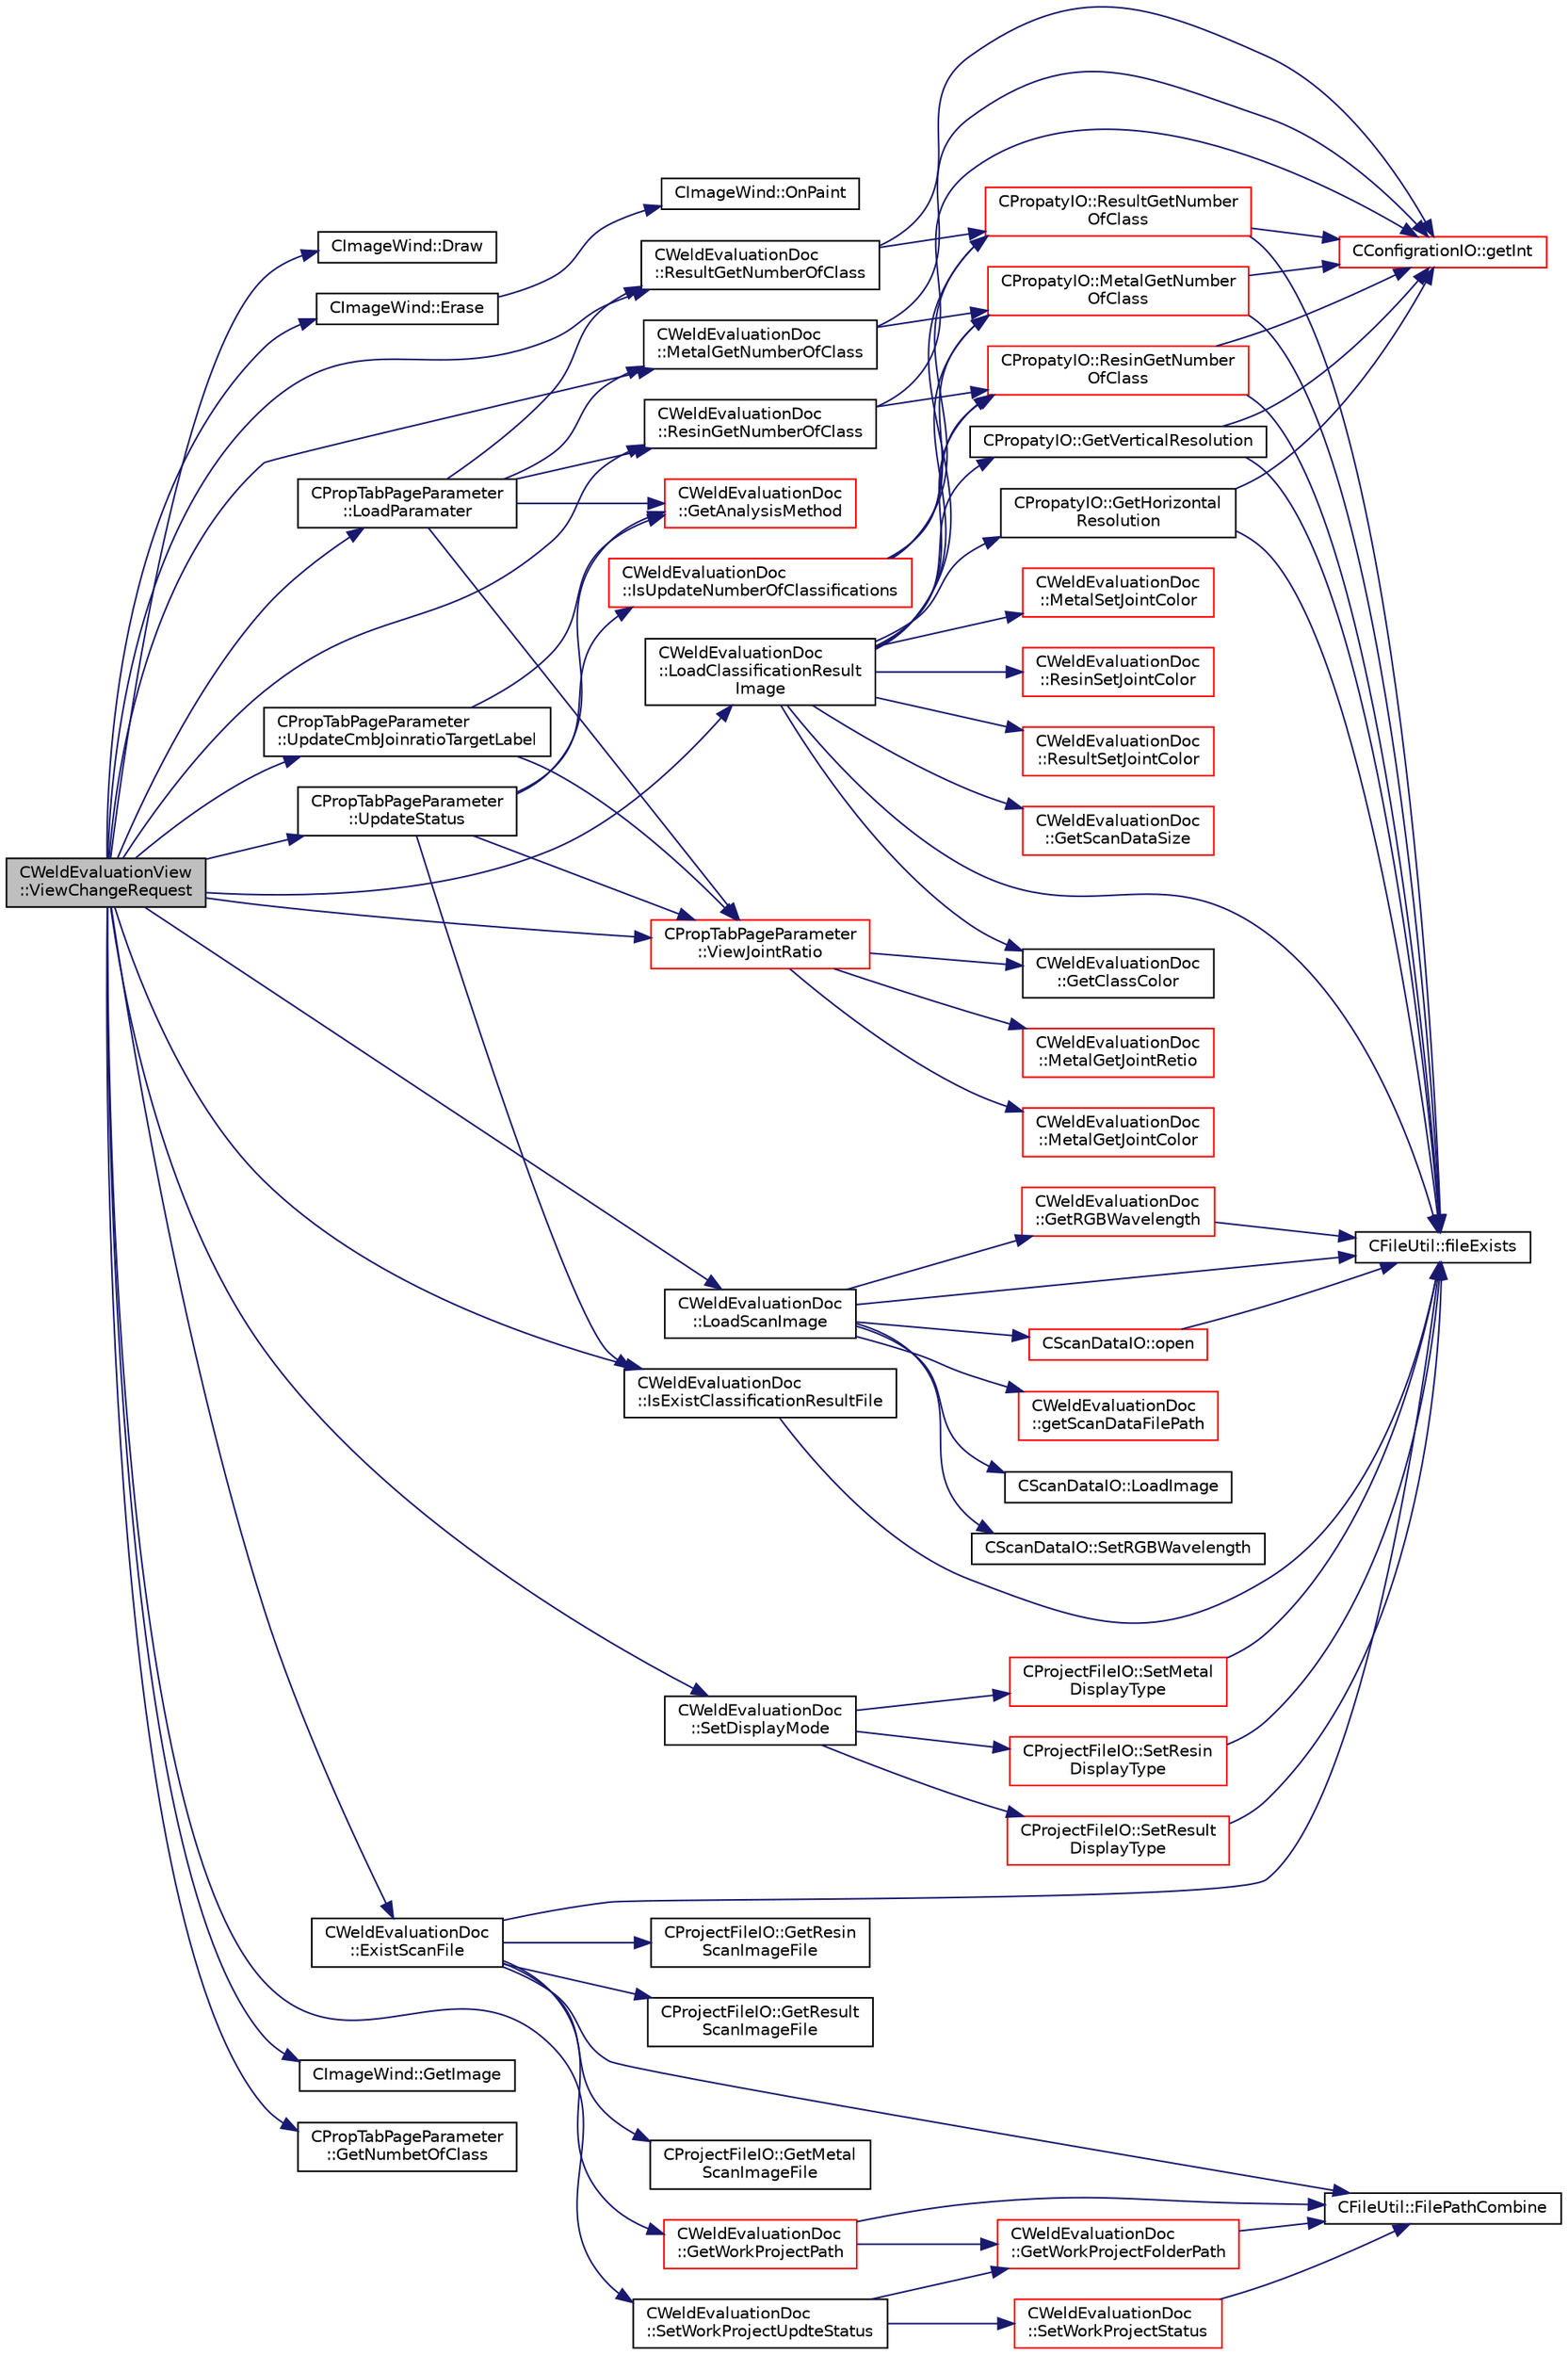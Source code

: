 digraph "CWeldEvaluationView::ViewChangeRequest"
{
 // LATEX_PDF_SIZE
  edge [fontname="Helvetica",fontsize="10",labelfontname="Helvetica",labelfontsize="10"];
  node [fontname="Helvetica",fontsize="10",shape=record];
  rankdir="LR";
  Node1 [label="CWeldEvaluationView\l::ViewChangeRequest",height=0.2,width=0.4,color="black", fillcolor="grey75", style="filled", fontcolor="black",tooltip="表示変更リクエスト"];
  Node1 -> Node2 [color="midnightblue",fontsize="10",style="solid",fontname="Helvetica"];
  Node2 [label="CImageWind::Draw",height=0.2,width=0.4,color="black", fillcolor="white", style="filled",URL="$class_c_image_wind.html#ab902a2f9f2d2db3b00092bfe99fa57f9",tooltip="画像の描画"];
  Node1 -> Node3 [color="midnightblue",fontsize="10",style="solid",fontname="Helvetica"];
  Node3 [label="CImageWind::Erase",height=0.2,width=0.4,color="black", fillcolor="white", style="filled",URL="$class_c_image_wind.html#a08cd8dd08faed0389c0d7483bef8534e",tooltip="画像の削除"];
  Node3 -> Node4 [color="midnightblue",fontsize="10",style="solid",fontname="Helvetica"];
  Node4 [label="CImageWind::OnPaint",height=0.2,width=0.4,color="black", fillcolor="white", style="filled",URL="$class_c_image_wind.html#a92a25e63a400fe2f35e71e913dad63f9",tooltip="描画処理"];
  Node1 -> Node5 [color="midnightblue",fontsize="10",style="solid",fontname="Helvetica"];
  Node5 [label="CWeldEvaluationDoc\l::ExistScanFile",height=0.2,width=0.4,color="black", fillcolor="white", style="filled",URL="$class_c_weld_evaluation_doc.html#a41aafce3ebbfa44a9741100ed1134583",tooltip="スキャンファイルの設定有無判定"];
  Node5 -> Node6 [color="midnightblue",fontsize="10",style="solid",fontname="Helvetica"];
  Node6 [label="CFileUtil::fileExists",height=0.2,width=0.4,color="black", fillcolor="white", style="filled",URL="$class_c_file_util.html#a9a8b3e89af30c1826d518719aad2c3df",tooltip="ファイルが存在するかを確認する"];
  Node5 -> Node7 [color="midnightblue",fontsize="10",style="solid",fontname="Helvetica"];
  Node7 [label="CFileUtil::FilePathCombine",height=0.2,width=0.4,color="black", fillcolor="white", style="filled",URL="$class_c_file_util.html#abc548d0aa8583bfd6f185c08711b1ec7",tooltip="ファイルパスの作成"];
  Node5 -> Node8 [color="midnightblue",fontsize="10",style="solid",fontname="Helvetica"];
  Node8 [label="CProjectFileIO::GetMetal\lScanImageFile",height=0.2,width=0.4,color="black", fillcolor="white", style="filled",URL="$class_c_project_file_i_o.html#a9b2b2b42f5c25ec3e352dd5b2226b8a2",tooltip="金属面スキャン画像ファイル名の取得"];
  Node5 -> Node9 [color="midnightblue",fontsize="10",style="solid",fontname="Helvetica"];
  Node9 [label="CProjectFileIO::GetResin\lScanImageFile",height=0.2,width=0.4,color="black", fillcolor="white", style="filled",URL="$class_c_project_file_i_o.html#a4c86e9e72a5fdb38be8698a214f4a21e",tooltip="樹脂面スキャン画像ファイル名の取得"];
  Node5 -> Node10 [color="midnightblue",fontsize="10",style="solid",fontname="Helvetica"];
  Node10 [label="CProjectFileIO::GetResult\lScanImageFile",height=0.2,width=0.4,color="black", fillcolor="white", style="filled",URL="$class_c_project_file_i_o.html#ae329fa86b9074317f82eb6fb80d03f37",tooltip="接合結果画像スキャン画像ファイル名の取得"];
  Node5 -> Node11 [color="midnightblue",fontsize="10",style="solid",fontname="Helvetica"];
  Node11 [label="CWeldEvaluationDoc\l::GetWorkProjectPath",height=0.2,width=0.4,color="red", fillcolor="white", style="filled",URL="$class_c_weld_evaluation_doc.html#ab9b811efdecb8b32d42d8eaeba752b23",tooltip="ワークプロジェクトパスの取得"];
  Node11 -> Node7 [color="midnightblue",fontsize="10",style="solid",fontname="Helvetica"];
  Node11 -> Node12 [color="midnightblue",fontsize="10",style="solid",fontname="Helvetica"];
  Node12 [label="CWeldEvaluationDoc\l::GetWorkProjectFolderPath",height=0.2,width=0.4,color="red", fillcolor="white", style="filled",URL="$class_c_weld_evaluation_doc.html#ad87e80d1bd51455408e6b782912c3036",tooltip="ワークプロジェクトのルートパス取得"];
  Node12 -> Node7 [color="midnightblue",fontsize="10",style="solid",fontname="Helvetica"];
  Node1 -> Node17 [color="midnightblue",fontsize="10",style="solid",fontname="Helvetica"];
  Node17 [label="CImageWind::GetImage",height=0.2,width=0.4,color="black", fillcolor="white", style="filled",URL="$class_c_image_wind.html#a045987e886743a084c4ded9bbd279493",tooltip="CImageオブジェクトの取得"];
  Node1 -> Node18 [color="midnightblue",fontsize="10",style="solid",fontname="Helvetica"];
  Node18 [label="CPropTabPageParameter\l::GetNumbetOfClass",height=0.2,width=0.4,color="black", fillcolor="white", style="filled",URL="$class_c_prop_tab_page_parameter.html#ad76d298f37f4f4cff86984feff59c703",tooltip="設定中のクラス数の取得"];
  Node1 -> Node19 [color="midnightblue",fontsize="10",style="solid",fontname="Helvetica"];
  Node19 [label="CWeldEvaluationDoc\l::IsExistClassificationResultFile",height=0.2,width=0.4,color="black", fillcolor="white", style="filled",URL="$class_c_weld_evaluation_doc.html#a1abe4fffe8e272745b3cf9225d36328d",tooltip="分類ファイルの有無判定"];
  Node19 -> Node6 [color="midnightblue",fontsize="10",style="solid",fontname="Helvetica"];
  Node1 -> Node20 [color="midnightblue",fontsize="10",style="solid",fontname="Helvetica"];
  Node20 [label="CWeldEvaluationDoc\l::LoadClassificationResult\lImage",height=0.2,width=0.4,color="black", fillcolor="white", style="filled",URL="$class_c_weld_evaluation_doc.html#a8cccd8cb66df552066d96c31b9255389",tooltip="分類結果の画像データ取得"];
  Node20 -> Node6 [color="midnightblue",fontsize="10",style="solid",fontname="Helvetica"];
  Node20 -> Node21 [color="midnightblue",fontsize="10",style="solid",fontname="Helvetica"];
  Node21 [label="CWeldEvaluationDoc\l::GetClassColor",height=0.2,width=0.4,color="black", fillcolor="white", style="filled",URL="$class_c_weld_evaluation_doc.html#aa987b313bea18fb37c1b7b7c778c0e71",tooltip="クラスに対応する色の取得"];
  Node20 -> Node22 [color="midnightblue",fontsize="10",style="solid",fontname="Helvetica"];
  Node22 [label="CPropatyIO::GetHorizontal\lResolution",height=0.2,width=0.4,color="black", fillcolor="white", style="filled",URL="$class_c_propaty_i_o.html#a39ef807cadcf61a48b387e47ca5bdfde",tooltip="横方向の解像度の取得"];
  Node22 -> Node6 [color="midnightblue",fontsize="10",style="solid",fontname="Helvetica"];
  Node22 -> Node23 [color="midnightblue",fontsize="10",style="solid",fontname="Helvetica"];
  Node23 [label="CConfigrationIO::getInt",height=0.2,width=0.4,color="red", fillcolor="white", style="filled",URL="$class_c_configration_i_o.html#a60d2dbaa282946adcc42ebd04fc08805",tooltip="指定セクションのキー値（整数）を取得"];
  Node20 -> Node24 [color="midnightblue",fontsize="10",style="solid",fontname="Helvetica"];
  Node24 [label="CWeldEvaluationDoc\l::GetScanDataSize",height=0.2,width=0.4,color="red", fillcolor="white", style="filled",URL="$class_c_weld_evaluation_doc.html#a8af3aff5f5a24234512bb784fc4df822",tooltip="プロジェクトからスキャンデータの縦横サイズの取得"];
  Node20 -> Node26 [color="midnightblue",fontsize="10",style="solid",fontname="Helvetica"];
  Node26 [label="CPropatyIO::GetVerticalResolution",height=0.2,width=0.4,color="black", fillcolor="white", style="filled",URL="$class_c_propaty_i_o.html#a6cc4479cfd0b46ed6189985fcf02bbad",tooltip="縦方向の解像度の取得"];
  Node26 -> Node6 [color="midnightblue",fontsize="10",style="solid",fontname="Helvetica"];
  Node26 -> Node23 [color="midnightblue",fontsize="10",style="solid",fontname="Helvetica"];
  Node20 -> Node27 [color="midnightblue",fontsize="10",style="solid",fontname="Helvetica"];
  Node27 [label="CPropatyIO::MetalGetNumber\lOfClass",height=0.2,width=0.4,color="red", fillcolor="white", style="filled",URL="$class_c_propaty_i_o.html#a16a55c3db357af77e875c008c5837dee",tooltip="金属面の分類数の取得"];
  Node27 -> Node6 [color="midnightblue",fontsize="10",style="solid",fontname="Helvetica"];
  Node27 -> Node23 [color="midnightblue",fontsize="10",style="solid",fontname="Helvetica"];
  Node20 -> Node32 [color="midnightblue",fontsize="10",style="solid",fontname="Helvetica"];
  Node32 [label="CWeldEvaluationDoc\l::MetalSetJointColor",height=0.2,width=0.4,color="red", fillcolor="white", style="filled",URL="$class_c_weld_evaluation_doc.html#a0dcfe2f1565b1e4cea83f0ba1deb540c",tooltip="金属面の接合色の設定"];
  Node20 -> Node34 [color="midnightblue",fontsize="10",style="solid",fontname="Helvetica"];
  Node34 [label="CPropatyIO::ResinGetNumber\lOfClass",height=0.2,width=0.4,color="red", fillcolor="white", style="filled",URL="$class_c_propaty_i_o.html#a4ccce7edae07c0d331960ca1104aa375",tooltip="樹脂面の分類数の取得"];
  Node34 -> Node6 [color="midnightblue",fontsize="10",style="solid",fontname="Helvetica"];
  Node34 -> Node23 [color="midnightblue",fontsize="10",style="solid",fontname="Helvetica"];
  Node20 -> Node36 [color="midnightblue",fontsize="10",style="solid",fontname="Helvetica"];
  Node36 [label="CWeldEvaluationDoc\l::ResinSetJointColor",height=0.2,width=0.4,color="red", fillcolor="white", style="filled",URL="$class_c_weld_evaluation_doc.html#aaf723bdc82ec7ede125b473a0ba36672",tooltip="樹脂面の接合色の設定"];
  Node20 -> Node38 [color="midnightblue",fontsize="10",style="solid",fontname="Helvetica"];
  Node38 [label="CPropatyIO::ResultGetNumber\lOfClass",height=0.2,width=0.4,color="red", fillcolor="white", style="filled",URL="$class_c_propaty_i_o.html#a3c255aa66e4a529223b8fc4dcaf4df18",tooltip="接合結果の分類数の取得"];
  Node38 -> Node6 [color="midnightblue",fontsize="10",style="solid",fontname="Helvetica"];
  Node38 -> Node23 [color="midnightblue",fontsize="10",style="solid",fontname="Helvetica"];
  Node20 -> Node40 [color="midnightblue",fontsize="10",style="solid",fontname="Helvetica"];
  Node40 [label="CWeldEvaluationDoc\l::ResultSetJointColor",height=0.2,width=0.4,color="red", fillcolor="white", style="filled",URL="$class_c_weld_evaluation_doc.html#a0f2821f9a37db33b82a9d9dccda92c81",tooltip="接合結果の接合色の設定"];
  Node1 -> Node42 [color="midnightblue",fontsize="10",style="solid",fontname="Helvetica"];
  Node42 [label="CPropTabPageParameter\l::LoadParamater",height=0.2,width=0.4,color="black", fillcolor="white", style="filled",URL="$class_c_prop_tab_page_parameter.html#ad7424d25e6331b63ae51b09453bc61d9",tooltip="パラメータをファイルから読み込む"];
  Node42 -> Node43 [color="midnightblue",fontsize="10",style="solid",fontname="Helvetica"];
  Node43 [label="CWeldEvaluationDoc\l::GetAnalysisMethod",height=0.2,width=0.4,color="red", fillcolor="white", style="filled",URL="$class_c_weld_evaluation_doc.html#ab81bb09791e3edcf133e9bc0321cd4a1",tooltip="解析方法の取得"];
  Node42 -> Node47 [color="midnightblue",fontsize="10",style="solid",fontname="Helvetica"];
  Node47 [label="CWeldEvaluationDoc\l::MetalGetNumberOfClass",height=0.2,width=0.4,color="black", fillcolor="white", style="filled",URL="$class_c_weld_evaluation_doc.html#a3f5f6a5e4e73e405f35dfd789d004e67",tooltip="金属面の分類数の取得"];
  Node47 -> Node23 [color="midnightblue",fontsize="10",style="solid",fontname="Helvetica"];
  Node47 -> Node27 [color="midnightblue",fontsize="10",style="solid",fontname="Helvetica"];
  Node42 -> Node48 [color="midnightblue",fontsize="10",style="solid",fontname="Helvetica"];
  Node48 [label="CWeldEvaluationDoc\l::ResinGetNumberOfClass",height=0.2,width=0.4,color="black", fillcolor="white", style="filled",URL="$class_c_weld_evaluation_doc.html#ab2690e8124c3eed981a213ad89ec2c6f",tooltip="樹脂面の分類数の取得"];
  Node48 -> Node23 [color="midnightblue",fontsize="10",style="solid",fontname="Helvetica"];
  Node48 -> Node34 [color="midnightblue",fontsize="10",style="solid",fontname="Helvetica"];
  Node42 -> Node49 [color="midnightblue",fontsize="10",style="solid",fontname="Helvetica"];
  Node49 [label="CWeldEvaluationDoc\l::ResultGetNumberOfClass",height=0.2,width=0.4,color="black", fillcolor="white", style="filled",URL="$class_c_weld_evaluation_doc.html#a1f6b84e20d4bedc5ceea6d96e9982cec",tooltip="接合結果の分類数の取得"];
  Node49 -> Node23 [color="midnightblue",fontsize="10",style="solid",fontname="Helvetica"];
  Node49 -> Node38 [color="midnightblue",fontsize="10",style="solid",fontname="Helvetica"];
  Node42 -> Node50 [color="midnightblue",fontsize="10",style="solid",fontname="Helvetica"];
  Node50 [label="CPropTabPageParameter\l::ViewJointRatio",height=0.2,width=0.4,color="red", fillcolor="white", style="filled",URL="$class_c_prop_tab_page_parameter.html#a3c8b95628ab676e4aecf65605659478d",tooltip="接合割合の設定"];
  Node50 -> Node21 [color="midnightblue",fontsize="10",style="solid",fontname="Helvetica"];
  Node50 -> Node51 [color="midnightblue",fontsize="10",style="solid",fontname="Helvetica"];
  Node51 [label="CWeldEvaluationDoc\l::MetalGetJointColor",height=0.2,width=0.4,color="red", fillcolor="white", style="filled",URL="$class_c_weld_evaluation_doc.html#a19730c85c70c909cfe2f2cbee95c4c3c",tooltip="金属面の接合色の取得"];
  Node50 -> Node53 [color="midnightblue",fontsize="10",style="solid",fontname="Helvetica"];
  Node53 [label="CWeldEvaluationDoc\l::MetalGetJointRetio",height=0.2,width=0.4,color="red", fillcolor="white", style="filled",URL="$class_c_weld_evaluation_doc.html#a61956e7eb297d683b54230eb2af662de",tooltip="金属面の接合割合の取得"];
  Node1 -> Node64 [color="midnightblue",fontsize="10",style="solid",fontname="Helvetica"];
  Node64 [label="CWeldEvaluationDoc\l::LoadScanImage",height=0.2,width=0.4,color="black", fillcolor="white", style="filled",URL="$class_c_weld_evaluation_doc.html#a7b289ccf358a0ad255596c59196a3bd0",tooltip="スキャンデータイメージの取得"];
  Node64 -> Node6 [color="midnightblue",fontsize="10",style="solid",fontname="Helvetica"];
  Node64 -> Node65 [color="midnightblue",fontsize="10",style="solid",fontname="Helvetica"];
  Node65 [label="CWeldEvaluationDoc\l::GetRGBWavelength",height=0.2,width=0.4,color="red", fillcolor="white", style="filled",URL="$class_c_weld_evaluation_doc.html#ae577258982004882884d764ae48164eb",tooltip="RGBに対応する波長の取得"];
  Node65 -> Node6 [color="midnightblue",fontsize="10",style="solid",fontname="Helvetica"];
  Node64 -> Node66 [color="midnightblue",fontsize="10",style="solid",fontname="Helvetica"];
  Node66 [label="CWeldEvaluationDoc\l::getScanDataFilePath",height=0.2,width=0.4,color="red", fillcolor="white", style="filled",URL="$class_c_weld_evaluation_doc.html#a20f4912ddc5aef772cd12ec334e55f04",tooltip="スキャンデータファイルパス取得"];
  Node64 -> Node68 [color="midnightblue",fontsize="10",style="solid",fontname="Helvetica"];
  Node68 [label="CScanDataIO::LoadImage",height=0.2,width=0.4,color="black", fillcolor="white", style="filled",URL="$class_c_scan_data_i_o.html#a3be95afdfa7914f7a2acbc003048e3ff",tooltip="画像データ取得"];
  Node64 -> Node69 [color="midnightblue",fontsize="10",style="solid",fontname="Helvetica"];
  Node69 [label="CScanDataIO::open",height=0.2,width=0.4,color="red", fillcolor="white", style="filled",URL="$class_c_scan_data_i_o.html#ae86f36b123901fbe038ff0f1669192bd",tooltip="オープン"];
  Node69 -> Node6 [color="midnightblue",fontsize="10",style="solid",fontname="Helvetica"];
  Node64 -> Node80 [color="midnightblue",fontsize="10",style="solid",fontname="Helvetica"];
  Node80 [label="CScanDataIO::SetRGBWavelength",height=0.2,width=0.4,color="black", fillcolor="white", style="filled",URL="$class_c_scan_data_i_o.html#a3ba9d84a8f4d7ee6c78590ac210f41a4",tooltip="カラー波長の設定"];
  Node1 -> Node47 [color="midnightblue",fontsize="10",style="solid",fontname="Helvetica"];
  Node1 -> Node48 [color="midnightblue",fontsize="10",style="solid",fontname="Helvetica"];
  Node1 -> Node49 [color="midnightblue",fontsize="10",style="solid",fontname="Helvetica"];
  Node1 -> Node81 [color="midnightblue",fontsize="10",style="solid",fontname="Helvetica"];
  Node81 [label="CWeldEvaluationDoc\l::SetDisplayMode",height=0.2,width=0.4,color="black", fillcolor="white", style="filled",URL="$class_c_weld_evaluation_doc.html#a8c3734ada4777e97073fd72a094bf46f",tooltip="表示モードの設定"];
  Node81 -> Node82 [color="midnightblue",fontsize="10",style="solid",fontname="Helvetica"];
  Node82 [label="CProjectFileIO::SetMetal\lDisplayType",height=0.2,width=0.4,color="red", fillcolor="white", style="filled",URL="$class_c_project_file_i_o.html#a72febda46d46ce0a691c704a6b1c0e22",tooltip="金属画像表示タイプの設定"];
  Node82 -> Node6 [color="midnightblue",fontsize="10",style="solid",fontname="Helvetica"];
  Node81 -> Node83 [color="midnightblue",fontsize="10",style="solid",fontname="Helvetica"];
  Node83 [label="CProjectFileIO::SetResin\lDisplayType",height=0.2,width=0.4,color="red", fillcolor="white", style="filled",URL="$class_c_project_file_i_o.html#a3423e2b69573bdb6fbcb3378eab42d18",tooltip="樹脂画像表示タイプの設定"];
  Node83 -> Node6 [color="midnightblue",fontsize="10",style="solid",fontname="Helvetica"];
  Node81 -> Node84 [color="midnightblue",fontsize="10",style="solid",fontname="Helvetica"];
  Node84 [label="CProjectFileIO::SetResult\lDisplayType",height=0.2,width=0.4,color="red", fillcolor="white", style="filled",URL="$class_c_project_file_i_o.html#a4d14fb09609fb48e540cb7851daccedc",tooltip="接合結果画像表示タイプの設定"];
  Node84 -> Node6 [color="midnightblue",fontsize="10",style="solid",fontname="Helvetica"];
  Node1 -> Node85 [color="midnightblue",fontsize="10",style="solid",fontname="Helvetica"];
  Node85 [label="CWeldEvaluationDoc\l::SetWorkProjectUpdteStatus",height=0.2,width=0.4,color="black", fillcolor="white", style="filled",URL="$class_c_weld_evaluation_doc.html#aacd463c0c66894d78faa479f9cf975f8",tooltip="プロジェクトの更新ステータス設定"];
  Node85 -> Node12 [color="midnightblue",fontsize="10",style="solid",fontname="Helvetica"];
  Node85 -> Node86 [color="midnightblue",fontsize="10",style="solid",fontname="Helvetica"];
  Node86 [label="CWeldEvaluationDoc\l::SetWorkProjectStatus",height=0.2,width=0.4,color="red", fillcolor="white", style="filled",URL="$class_c_weld_evaluation_doc.html#a7e566eb5b56caf422a7b530513bb1f0a",tooltip="プロジェクトステータス設定"];
  Node86 -> Node7 [color="midnightblue",fontsize="10",style="solid",fontname="Helvetica"];
  Node1 -> Node88 [color="midnightblue",fontsize="10",style="solid",fontname="Helvetica"];
  Node88 [label="CPropTabPageParameter\l::UpdateCmbJoinratioTargetLabel",height=0.2,width=0.4,color="black", fillcolor="white", style="filled",URL="$class_c_prop_tab_page_parameter.html#af14dfc5bcb1c88b842dfefbcb35cd839",tooltip="対象コンボボックスラベル変更時処理"];
  Node88 -> Node43 [color="midnightblue",fontsize="10",style="solid",fontname="Helvetica"];
  Node88 -> Node50 [color="midnightblue",fontsize="10",style="solid",fontname="Helvetica"];
  Node1 -> Node89 [color="midnightblue",fontsize="10",style="solid",fontname="Helvetica"];
  Node89 [label="CPropTabPageParameter\l::UpdateStatus",height=0.2,width=0.4,color="black", fillcolor="white", style="filled",URL="$class_c_prop_tab_page_parameter.html#aed639166205e0a1527c7e4bec6196af6",tooltip="ステータスの更新"];
  Node89 -> Node43 [color="midnightblue",fontsize="10",style="solid",fontname="Helvetica"];
  Node89 -> Node19 [color="midnightblue",fontsize="10",style="solid",fontname="Helvetica"];
  Node89 -> Node90 [color="midnightblue",fontsize="10",style="solid",fontname="Helvetica"];
  Node90 [label="CWeldEvaluationDoc\l::IsUpdateNumberOfClassifications",height=0.2,width=0.4,color="red", fillcolor="white", style="filled",URL="$class_c_weld_evaluation_doc.html#aa36adf0d2fa7fdfe0e45f8048a539069",tooltip="解析結果の分類数と設定の分類数が異なるかの判定"];
  Node90 -> Node27 [color="midnightblue",fontsize="10",style="solid",fontname="Helvetica"];
  Node90 -> Node34 [color="midnightblue",fontsize="10",style="solid",fontname="Helvetica"];
  Node90 -> Node38 [color="midnightblue",fontsize="10",style="solid",fontname="Helvetica"];
  Node89 -> Node50 [color="midnightblue",fontsize="10",style="solid",fontname="Helvetica"];
  Node1 -> Node50 [color="midnightblue",fontsize="10",style="solid",fontname="Helvetica"];
}
